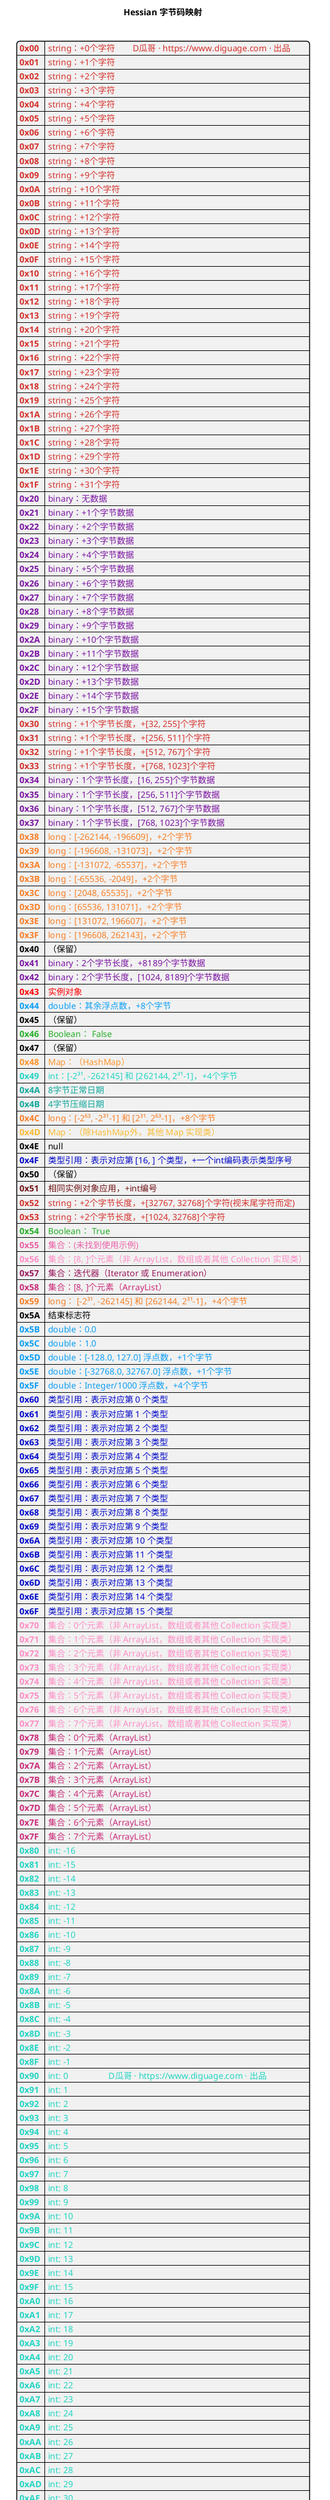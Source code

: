 {
  "sha1": "s8a3skfwzgrnkngj1lf7zoey7j8kc43",
  "insertion": {
    "when": "2024-06-04T17:28:44.776Z",
    "url": "https://github.com/plantuml/plantuml/issues/1085#issuecomment-1383135590",
    "user": "plantuml@gmail.com"
  }
}
@startuml
title **Hessian 字节码映射**

label l [
{{json
{
  "<color:D4312C>0x00": "<color:D4312C>string：+0个字符    　D瓜哥 · https://www.diguage.com · 出品",
  "<color:D4312C>0x01": "<color:D4312C>string：+1个字符",
  "<color:D4312C>0x02": "<color:D4312C>string：+2个字符",
  "<color:D4312C>0x03": "<color:D4312C>string：+3个字符",
  "<color:D4312C>0x04": "<color:D4312C>string：+4个字符",
  "<color:D4312C>0x05": "<color:D4312C>string：+5个字符",
  "<color:D4312C>0x06": "<color:D4312C>string：+6个字符",
  "<color:D4312C>0x07": "<color:D4312C>string：+7个字符",
  "<color:D4312C>0x08": "<color:D4312C>string：+8个字符",
  "<color:D4312C>0x09": "<color:D4312C>string：+9个字符",
  "<color:D4312C>0x0A": "<color:D4312C>string：+10个字符",
  "<color:D4312C>0x0B": "<color:D4312C>string：+11个字符",
  "<color:D4312C>0x0C": "<color:D4312C>string：+12个字符",
  "<color:D4312C>0x0D": "<color:D4312C>string：+13个字符",
  "<color:D4312C>0x0E": "<color:D4312C>string：+14个字符",
  "<color:D4312C>0x0F": "<color:D4312C>string：+15个字符",
  "<color:D4312C>0x10": "<color:D4312C>string：+16个字符",
  "<color:D4312C>0x11": "<color:D4312C>string：+17个字符",
  "<color:D4312C>0x12": "<color:D4312C>string：+18个字符",
  "<color:D4312C>0x13": "<color:D4312C>string：+19个字符",
  "<color:D4312C>0x14": "<color:D4312C>string：+20个字符",
  "<color:D4312C>0x15": "<color:D4312C>string：+21个字符",
  "<color:D4312C>0x16": "<color:D4312C>string：+22个字符",
  "<color:D4312C>0x17": "<color:D4312C>string：+23个字符",
  "<color:D4312C>0x18": "<color:D4312C>string：+24个字符",
  "<color:D4312C>0x19": "<color:D4312C>string：+25个字符",
  "<color:D4312C>0x1A": "<color:D4312C>string：+26个字符",
  "<color:D4312C>0x1B": "<color:D4312C>string：+27个字符",
  "<color:D4312C>0x1C": "<color:D4312C>string：+28个字符",
  "<color:D4312C>0x1D": "<color:D4312C>string：+29个字符",
  "<color:D4312C>0x1E": "<color:D4312C>string：+30个字符",
  "<color:D4312C>0x1F": "<color:D4312C>string：+31个字符",
  "<color:7B14A1>0x20": "<color:7B14A1>binary：无数据",
  "<color:7B14A1>0x21": "<color:7B14A1>binary：+1个字节数据",
  "<color:7B14A1>0x22": "<color:7B14A1>binary：+2个字节数据",
  "<color:7B14A1>0x23": "<color:7B14A1>binary：+3个字节数据",
  "<color:7B14A1>0x24": "<color:7B14A1>binary：+4个字节数据",
  "<color:7B14A1>0x25": "<color:7B14A1>binary：+5个字节数据",
  "<color:7B14A1>0x26": "<color:7B14A1>binary：+6个字节数据",
  "<color:7B14A1>0x27": "<color:7B14A1>binary：+7个字节数据",
  "<color:7B14A1>0x28": "<color:7B14A1>binary：+8个字节数据",
  "<color:7B14A1>0x29": "<color:7B14A1>binary：+9个字节数据",
  "<color:7B14A1>0x2A": "<color:7B14A1>binary：+10个字节数据",
  "<color:7B14A1>0x2B": "<color:7B14A1>binary：+11个字节数据",
  "<color:7B14A1>0x2C": "<color:7B14A1>binary：+12个字节数据",
  "<color:7B14A1>0x2D": "<color:7B14A1>binary：+13个字节数据",
  "<color:7B14A1>0x2E": "<color:7B14A1>binary：+14个字节数据",
  "<color:7B14A1>0x2F": "<color:7B14A1>binary：+15个字节数据",
  "<color:D4312C>0x30": "<color:D4312C>string：+1个字节长度，+[32, 255]个字符",
  "<color:D4312C>0x31": "<color:D4312C>string：+1个字节长度，+[256, 511]个字符",
  "<color:D4312C>0x32": "<color:D4312C>string：+1个字节长度，+[512, 767]个字符",
  "<color:D4312C>0x33": "<color:D4312C>string：+1个字节长度，+[768, 1023]个字符",
  "<color:7B14A1>0x34": "<color:7B14A1>binary：1个字节长度，[16, 255]个字节数据",
  "<color:7B14A1>0x35": "<color:7B14A1>binary：1个字节长度，[256, 511]个字节数据",
  "<color:7B14A1>0x36": "<color:7B14A1>binary：1个字节长度，[512, 767]个字节数据",
  "<color:7B14A1>0x37": "<color:7B14A1>binary：1个字节长度，[768, 1023]个字节数据",
  "<color:F87E25>0x38": "<color:F87E25>long：[-262144, -196609]，+2个字节",
  "<color:F87E25>0x39": "<color:F87E25>long：[-196608, -131073]，+2个字节",
  "<color:F87E25>0x3A": "<color:F87E25>long：[-131072, -65537]，+2个字节",
  "<color:F87E25>0x3B": "<color:F87E25>long：[-65536, -2049]，+2个字节",
  "<color:F87E25>0x3C": "<color:F87E25>long：[2048, 65535]，+2个字节",
  "<color:F87E25>0x3D": "<color:F87E25>long：[65536, 131071]，+2个字节",
  "<color:F87E25>0x3E": "<color:F87E25>long：[131072, 196607]，+2个字节",
  "<color:F87E25>0x3F": "<color:F87E25>long：[196608, 262143]，+2个字节",
  "0x40": "（保留）",
  "<color:7B14A1>0x41": "<color:7B14A1>binary：2个字节长度，+8189个字节数据",
  "<color:7B14A1>0x42": "<color:7B14A1>binary：2个字节长度，[1024, 8189]个字节数据",
  "<color:red>0x43": "<color:red>实例对象",
  "<color:0B9EF5>0x44": "<color:0B9EF5>double：其余浮点数，+8个字节",
  "0x45": "（保留）",
  "<color:25AF28>0x46": "<color:25AF28>Boolean： False",
  "0x47": "（保留）",
  "<color:FE942A>0x48": "<color:FE942A>Map：（HashMap）",
  "<color:21D5C3>0x49": "<color:21D5C3>int：[-2³¹, -262145] 和 [262144, 2³¹-1]，+4个字节",
  "<color:0EA79B>0x4A": "<color:0EA79B>8字节正常日期",
  "<color:0EA79B>0x4B": "<color:0EA79B>4字节压缩日期",
  "<color:F87E25>0x4C": "<color:F87E25>long：[-2⁶³, -2³¹-1] 和 [2³¹, 2⁶³-1]，+8个字节",
  "<color:F9BA32>0x4D": "<color:F9BA32>Map：（除HashMap外，其他 Map 实现类）",
  "0x4E": "null",
  "<color:0007C9>0x4F": "<color:0007C9>类型引用：表示对应第 [16, ] 个类型，+一个int编码表示类型序号",
  "0x50": "（保留）",
  "<color:6F1618>0x51": "<color:6F1618>相同实例对象应用，+int编号",
  "<color:D4312C>0x52": "<color:D4312C>string：+2个字节长度，+[32767, 32768]个字符(视末尾字符而定)",
  "<color:D4312C>0x53": "<color:D4312C>string：+2个字节长度，+[1024, 32768]个字符",
  "<color:25AF28>0x54": "<color:25AF28>Boolean： True",
  "<color:ED60A5>0x55": "<color:ED60A5>集合：(未找到使用示例)",
  "<color:FE8DC5>0x56": "<color:FE8DC5>集合：[8, ]个元素（非 ArrayList，数组或者其他 Collection 实现类）",
  "<color:991B5D>0x57": "<color:991B5D>集合：迭代器（Iterator 或 Enumeration）",
  "<color:CA2B79>0x58": "<color:CA2B79>集合：[8, ]个元素（ArrayList）",
  "<color:F87E25>0x59": "<color:F87E25>long： [-2³¹, -262145] 和 [262144, 2³¹-1]，+4个字节",
  "0x5A": "结束标志符",
  "<color:0B9EF5>0x5B": "<color:0B9EF5>double：0.0",
  "<color:0B9EF5>0x5C": "<color:0B9EF5>double：1.0",
  "<color:0B9EF5>0x5D": "<color:0B9EF5>double：[-128.0, 127.0] 浮点数，+1个字节",
  "<color:0B9EF5>0x5E": "<color:0B9EF5>double：[-32768.0, 32767.0] 浮点数，+1个字节",
  "<color:0B9EF5>0x5F": "<color:0B9EF5>double：Integer/1000 浮点数，+4个字节",

  "<color:0007C9>0x60": "<color:0007C9>类型引用：表示对应第 0 个类型",
  "<color:0007C9>0x61": "<color:0007C9>类型引用：表示对应第 1 个类型",
  "<color:0007C9>0x62": "<color:0007C9>类型引用：表示对应第 2 个类型",
  "<color:0007C9>0x63": "<color:0007C9>类型引用：表示对应第 3 个类型",
  "<color:0007C9>0x64": "<color:0007C9>类型引用：表示对应第 4 个类型",
  "<color:0007C9>0x65": "<color:0007C9>类型引用：表示对应第 5 个类型",
  "<color:0007C9>0x66": "<color:0007C9>类型引用：表示对应第 6 个类型",
  "<color:0007C9>0x67": "<color:0007C9>类型引用：表示对应第 7 个类型",
  "<color:0007C9>0x68": "<color:0007C9>类型引用：表示对应第 8 个类型",
  "<color:0007C9>0x69": "<color:0007C9>类型引用：表示对应第 9 个类型",
  "<color:0007C9>0x6A": "<color:0007C9>类型引用：表示对应第 10 个类型",
  "<color:0007C9>0x6B": "<color:0007C9>类型引用：表示对应第 11 个类型",
  "<color:0007C9>0x6C": "<color:0007C9>类型引用：表示对应第 12 个类型",
  "<color:0007C9>0x6D": "<color:0007C9>类型引用：表示对应第 13 个类型",
  "<color:0007C9>0x6E": "<color:0007C9>类型引用：表示对应第 14 个类型",
  "<color:0007C9>0x6F": "<color:0007C9>类型引用：表示对应第 15 个类型",

  "<color:FE8DC5>0x70": "<color:FE8DC5>集合：0个元素（非 ArrayList，数组或者其他 Collection 实现类）",
  "<color:FE8DC5>0x71": "<color:FE8DC5>集合：1个元素（非 ArrayList，数组或者其他 Collection 实现类）",
  "<color:FE8DC5>0x72": "<color:FE8DC5>集合：2个元素（非 ArrayList，数组或者其他 Collection 实现类）",
  "<color:FE8DC5>0x73": "<color:FE8DC5>集合：3个元素（非 ArrayList，数组或者其他 Collection 实现类）",
  "<color:FE8DC5>0x74": "<color:FE8DC5>集合：4个元素（非 ArrayList，数组或者其他 Collection 实现类）",
  "<color:FE8DC5>0x75": "<color:FE8DC5>集合：5个元素（非 ArrayList，数组或者其他 Collection 实现类）",
  "<color:FE8DC5>0x76": "<color:FE8DC5>集合：6个元素（非 ArrayList，数组或者其他 Collection 实现类）",
  "<color:FE8DC5>0x77": "<color:FE8DC5>集合：7个元素（非 ArrayList，数组或者其他 Collection 实现类）",
  "<color:CA2B79>0x78": "<color:CA2B79>集合：0个元素（ArrayList）",
  "<color:CA2B79>0x79": "<color:CA2B79>集合：1个元素（ArrayList）",
  "<color:CA2B79>0x7A": "<color:CA2B79>集合：2个元素（ArrayList）",
  "<color:CA2B79>0x7B": "<color:CA2B79>集合：3个元素（ArrayList）",
  "<color:CA2B79>0x7C": "<color:CA2B79>集合：4个元素（ArrayList）",
  "<color:CA2B79>0x7D": "<color:CA2B79>集合：5个元素（ArrayList）",
  "<color:CA2B79>0x7E": "<color:CA2B79>集合：6个元素（ArrayList）",
  "<color:CA2B79>0x7F": "<color:CA2B79>集合：7个元素（ArrayList）",
  "<color:21D5C3>0x80": "<color:21D5C3>int: -16",
  "<color:21D5C3>0x81": "<color:21D5C3>int: -15",
  "<color:21D5C3>0x82": "<color:21D5C3>int: -14",
  "<color:21D5C3>0x83": "<color:21D5C3>int: -13",
  "<color:21D5C3>0x84": "<color:21D5C3>int: -12",
  "<color:21D5C3>0x85": "<color:21D5C3>int: -11",
  "<color:21D5C3>0x86": "<color:21D5C3>int: -10",
  "<color:21D5C3>0x87": "<color:21D5C3>int: -9",
  "<color:21D5C3>0x88": "<color:21D5C3>int: -8",
  "<color:21D5C3>0x89": "<color:21D5C3>int: -7",
  "<color:21D5C3>0x8A": "<color:21D5C3>int: -6",
  "<color:21D5C3>0x8B": "<color:21D5C3>int: -5",
  "<color:21D5C3>0x8C": "<color:21D5C3>int: -4",
  "<color:21D5C3>0x8D": "<color:21D5C3>int: -3",
  "<color:21D5C3>0x8E": "<color:21D5C3>int: -2",
  "<color:21D5C3>0x8F": "<color:21D5C3>int: -1",
  "<color:21D5C3>0x90": "<color:21D5C3>int: 0   　　　　D瓜哥 · https://www.diguage.com · 出品",
  "<color:21D5C3>0x91": "<color:21D5C3>int: 1",
  "<color:21D5C3>0x92": "<color:21D5C3>int: 2",
  "<color:21D5C3>0x93": "<color:21D5C3>int: 3",
  "<color:21D5C3>0x94": "<color:21D5C3>int: 4",
  "<color:21D5C3>0x95": "<color:21D5C3>int: 5",
  "<color:21D5C3>0x96": "<color:21D5C3>int: 6",
  "<color:21D5C3>0x97": "<color:21D5C3>int: 7",
  "<color:21D5C3>0x98": "<color:21D5C3>int: 8",
  "<color:21D5C3>0x99": "<color:21D5C3>int: 9",
  "<color:21D5C3>0x9A": "<color:21D5C3>int: 10",
  "<color:21D5C3>0x9B": "<color:21D5C3>int: 11",
  "<color:21D5C3>0x9C": "<color:21D5C3>int: 12",
  "<color:21D5C3>0x9D": "<color:21D5C3>int: 13",
  "<color:21D5C3>0x9E": "<color:21D5C3>int: 14",
  "<color:21D5C3>0x9F": "<color:21D5C3>int: 15",
  "<color:21D5C3>0xA0": "<color:21D5C3>int: 16",
  "<color:21D5C3>0xA1": "<color:21D5C3>int: 17",
  "<color:21D5C3>0xA2": "<color:21D5C3>int: 18",
  "<color:21D5C3>0xA3": "<color:21D5C3>int: 19",
  "<color:21D5C3>0xA4": "<color:21D5C3>int: 20",
  "<color:21D5C3>0xA5": "<color:21D5C3>int: 21",
  "<color:21D5C3>0xA6": "<color:21D5C3>int: 22",
  "<color:21D5C3>0xA7": "<color:21D5C3>int: 23",
  "<color:21D5C3>0xA8": "<color:21D5C3>int: 24",
  "<color:21D5C3>0xA9": "<color:21D5C3>int: 25",
  "<color:21D5C3>0xAA": "<color:21D5C3>int: 26",
  "<color:21D5C3>0xAB": "<color:21D5C3>int: 27",
  "<color:21D5C3>0xAC": "<color:21D5C3>int: 28",
  "<color:21D5C3>0xAD": "<color:21D5C3>int: 29",
  "<color:21D5C3>0xAE": "<color:21D5C3>int: 30",
  "<color:21D5C3>0xAF": "<color:21D5C3>int: 31",
  "<color:21D5C3>0xB0": "<color:21D5C3>int: 32",
  "<color:21D5C3>0xB1": "<color:21D5C3>int: 33",
  "<color:21D5C3>0xB2": "<color:21D5C3>int: 34",
  "<color:21D5C3>0xB3": "<color:21D5C3>int: 35",
  "<color:21D5C3>0xB4": "<color:21D5C3>int: 36",
  "<color:21D5C3>0xB5": "<color:21D5C3>int: 37",
  "<color:21D5C3>0xB6": "<color:21D5C3>int: 38",
  "<color:21D5C3>0xB7": "<color:21D5C3>int: 39",
  "<color:21D5C3>0xB8": "<color:21D5C3>int: 40",
  "<color:21D5C3>0xB9": "<color:21D5C3>int: 41",
  "<color:21D5C3>0xBA": "<color:21D5C3>int: 42",
  "<color:21D5C3>0xBB": "<color:21D5C3>int: 43",
  "<color:21D5C3>0xBC": "<color:21D5C3>int: 44",
  "<color:21D5C3>0xBD": "<color:21D5C3>int: 45",
  "<color:21D5C3>0xBE": "<color:21D5C3>int: 46",
  "<color:21D5C3>0xBF": "<color:21D5C3>int: 47",
  "<color:21D5C3>0xC0": "<color:21D5C3>int: [-2048, -1793]，+1个字节",
  "<color:21D5C3>0xC1": "<color:21D5C3>int: [-1792, -1537]，+1个字节",
  "<color:21D5C3>0xC2": "<color:21D5C3>int: [-1536, -1281]，+1个字节",
  "<color:21D5C3>0xC3": "<color:21D5C3>int: [-1280, -1025]，+1个字节",
  "<color:21D5C3>0xC4": "<color:21D5C3>int: [-1024, -769]，+1个字节",
  "<color:21D5C3>0xC5": "<color:21D5C3>int: [-768, -513]，+1个字节",
  "<color:21D5C3>0xC6": "<color:21D5C3>int: [-512, -257]，+1个字节",
  "<color:21D5C3>0xC7": "<color:21D5C3>int: [-256, -17]，+1个字节",
  "<color:21D5C3>0xC8": "<color:21D5C3>int: [48, 255]，+1个字节",
  "<color:21D5C3>0xC9": "<color:21D5C3>int: [256, 511]，+1个字节",
  "<color:21D5C3>0xCA": "<color:21D5C3>int: [512, 767]，+1个字节",
  "<color:21D5C3>0xCB": "<color:21D5C3>int: [768, 1023]，+1个字节",
  "<color:21D5C3>0xCC": "<color:21D5C3>int: [1024, 1279]，+1个字节",
  "<color:21D5C3>0xCD": "<color:21D5C3>int: [1280, 1535]，+1个字节",
  "<color:21D5C3>0xCE": "<color:21D5C3>int: [1536, 1791]，+1个字节",
  "<color:21D5C3>0xCF": "<color:21D5C3>int: [1792, 2047]，+1个字节",
  "<color:21D5C3>0xD0": "<color:21D5C3>int: [-262144, -196609]，+2个字节",
  "<color:21D5C3>0xD1": "<color:21D5C3>int: [-196608, -131073]，+2个字节",
  "<color:21D5C3>0xD2": "<color:21D5C3>int: [-131072, -65537]，+2个字节",
  "<color:21D5C3>0xD3": "<color:21D5C3>int: [-65536, -2049]，+2个字节",
  "<color:21D5C3>0xD4": "<color:21D5C3>int: [2048, 65535]，+2个字节",
  "<color:21D5C3>0xD5": "<color:21D5C3>int: [65536, 131071]，+2个字节",
  "<color:21D5C3>0xD6": "<color:21D5C3>int: [131072, 196607]，+2个字节",
  "<color:21D5C3>0xD7": "<color:21D5C3>int: [196608, 262143]，+2个字节",
  "<color:F87E25>0xD8": "<color:F87E25>long: -8",
  "<color:F87E25>0xD9": "<color:F87E25>long: -7",
  "<color:F87E25>0xDA": "<color:F87E25>long: -6",
  "<color:F87E25>0xDB": "<color:F87E25>long: -5",
  "<color:F87E25>0xDC": "<color:F87E25>long: -4",
  "<color:F87E25>0xDD": "<color:F87E25>long: -3",
  "<color:F87E25>0xDE": "<color:F87E25>long: -2",
  "<color:F87E25>0xDF": "<color:F87E25>long: -1",
  "<color:F87E25>0xE0": "<color:F87E25>long: 0   　　　D瓜哥 · https://www.diguage.com · 出品",
  "<color:F87E25>0xE1": "<color:F87E25>long: 1",
  "<color:F87E25>0xE2": "<color:F87E25>long: 2",
  "<color:F87E25>0xE3": "<color:F87E25>long: 3",
  "<color:F87E25>0xE4": "<color:F87E25>long: 4",
  "<color:F87E25>0xE5": "<color:F87E25>long: 5",
  "<color:F87E25>0xE6": "<color:F87E25>long: 6",
  "<color:F87E25>0xE7": "<color:F87E25>long: 7",
  "<color:F87E25>0xE8": "<color:F87E25>long: 8",
  "<color:F87E25>0xE9": "<color:F87E25>long: 9",
  "<color:F87E25>0xEA": "<color:F87E25>long: 10",
  "<color:F87E25>0xEB": "<color:F87E25>long: 11",
  "<color:F87E25>0xEC": "<color:F87E25>long: 12",
  "<color:F87E25>0xED": "<color:F87E25>long: 13",
  "<color:F87E25>0xEE": "<color:F87E25>long: 14",
  "<color:F87E25>0xEF": "<color:F87E25>long: 15",
  "<color:F87E25>0xF0": "<color:F87E25>long：[-2048, -1793]，+1个字节",
  "<color:F87E25>0xF1": "<color:F87E25>long：[-1792, -1537]，+1个字节",
  "<color:F87E25>0xF2": "<color:F87E25>long：[-1536, -1281]，+1个字节",
  "<color:F87E25>0xF3": "<color:F87E25>long：[-1280, -1025]，+1个字节",
  "<color:F87E25>0xF4": "<color:F87E25>long：[-1024, -769]，+1个字节",
  "<color:F87E25>0xF5": "<color:F87E25>long：[-768, -513]，+1个字节",
  "<color:F87E25>0xF6": "<color:F87E25>long：[-512, -257]，+1个字节",
  "<color:F87E25>0xF7": "<color:F87E25>long：[-256, -9]，+1个字节",
  "<color:F87E25>0xF8": "<color:F87E25>long：[16, 255]，+1个字节",
  "<color:F87E25>0xF9": "<color:F87E25>long：[256, 511]，+1个字节",
  "<color:F87E25>0xFA": "<color:F87E25>long：[512, 767]，+1个字节",
  "<color:F87E25>0xFB": "<color:F87E25>long：[768, 1023]，+1个字节",
  "<color:F87E25>0xFC": "<color:F87E25>long：[1024, 1279]，+1个字节",
  "<color:F87E25>0xFD": "<color:F87E25>long：[1280, 1791]，+1个字节",
  "<color:F87E25>0xFE": "<color:F87E25>long：[1536, 2047]，+1个字节",
  "<color:F87E25>0xFF": "<color:F87E25>long：[1792, 2047]，+1个字节"
}
}}
]

footer <color:red>THE FOOTER
@enduml
